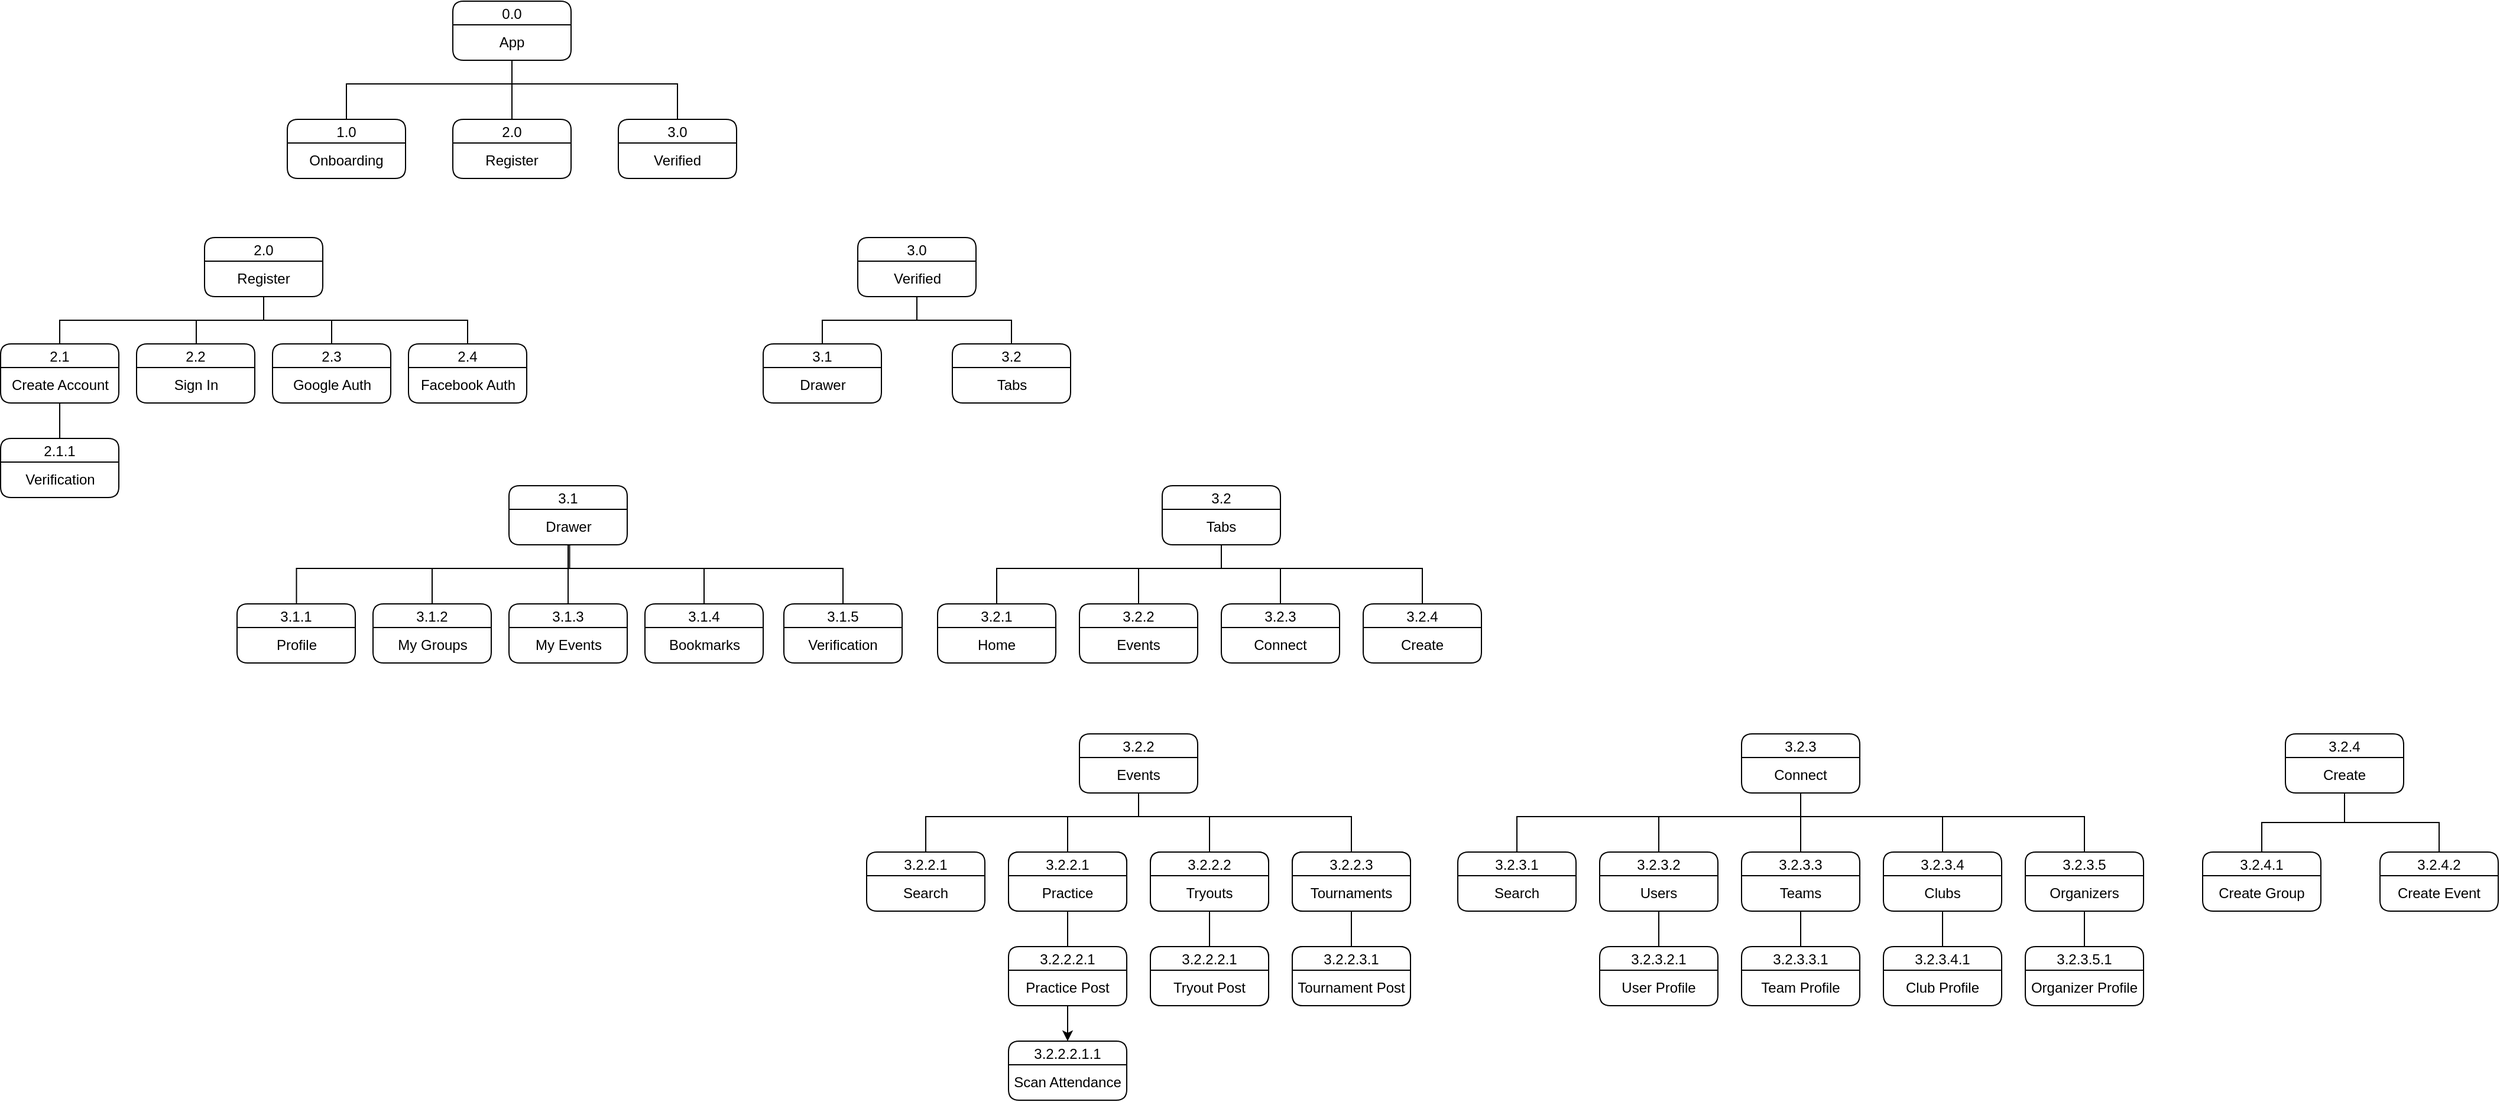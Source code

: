 <mxfile version="26.2.14">
  <diagram name="Page-1" id="yqb7Kewr4lASMIPp84Qh">
    <mxGraphModel dx="3552" dy="1809" grid="1" gridSize="10" guides="1" tooltips="1" connect="1" arrows="1" fold="1" page="1" pageScale="1" pageWidth="850" pageHeight="1100" math="0" shadow="0">
      <root>
        <mxCell id="0" />
        <mxCell id="1" parent="0" />
        <mxCell id="ujPkwXIdx63XAKxrbctk-1" value="1.0" style="swimlane;fontStyle=0;childLayout=stackLayout;horizontal=1;startSize=20;fillColor=#ffffff;horizontalStack=0;resizeParent=1;resizeParentMax=0;resizeLast=0;collapsible=0;marginBottom=0;swimlaneFillColor=#ffffff;rounded=1;" vertex="1" parent="1">
          <mxGeometry x="160" y="150" width="100" height="50" as="geometry" />
        </mxCell>
        <mxCell id="ujPkwXIdx63XAKxrbctk-2" value="Onboarding" style="text;html=1;align=center;verticalAlign=middle;whiteSpace=wrap;rounded=0;" vertex="1" parent="ujPkwXIdx63XAKxrbctk-1">
          <mxGeometry y="20" width="100" height="30" as="geometry" />
        </mxCell>
        <mxCell id="ujPkwXIdx63XAKxrbctk-3" value="2.0" style="swimlane;fontStyle=0;childLayout=stackLayout;horizontal=1;startSize=20;fillColor=#ffffff;horizontalStack=0;resizeParent=1;resizeParentMax=0;resizeLast=0;collapsible=0;marginBottom=0;swimlaneFillColor=#ffffff;rounded=1;" vertex="1" parent="1">
          <mxGeometry x="300" y="150" width="100" height="50" as="geometry" />
        </mxCell>
        <mxCell id="ujPkwXIdx63XAKxrbctk-4" value="Register" style="text;html=1;align=center;verticalAlign=middle;whiteSpace=wrap;rounded=0;" vertex="1" parent="ujPkwXIdx63XAKxrbctk-3">
          <mxGeometry y="20" width="100" height="30" as="geometry" />
        </mxCell>
        <mxCell id="ujPkwXIdx63XAKxrbctk-5" value="3.0" style="swimlane;fontStyle=0;childLayout=stackLayout;horizontal=1;startSize=20;fillColor=#ffffff;horizontalStack=0;resizeParent=1;resizeParentMax=0;resizeLast=0;collapsible=0;marginBottom=0;swimlaneFillColor=#ffffff;rounded=1;" vertex="1" parent="1">
          <mxGeometry x="440" y="150" width="100" height="50" as="geometry" />
        </mxCell>
        <mxCell id="ujPkwXIdx63XAKxrbctk-6" value="Verified" style="text;html=1;align=center;verticalAlign=middle;whiteSpace=wrap;rounded=0;" vertex="1" parent="ujPkwXIdx63XAKxrbctk-5">
          <mxGeometry y="20" width="100" height="30" as="geometry" />
        </mxCell>
        <mxCell id="ujPkwXIdx63XAKxrbctk-9" style="edgeStyle=orthogonalEdgeStyle;rounded=0;orthogonalLoop=1;jettySize=auto;html=1;entryX=0.5;entryY=0;entryDx=0;entryDy=0;endArrow=none;startFill=0;" edge="1" parent="1" source="ujPkwXIdx63XAKxrbctk-7" target="ujPkwXIdx63XAKxrbctk-1">
          <mxGeometry relative="1" as="geometry">
            <Array as="points">
              <mxPoint x="350" y="120" />
              <mxPoint x="210" y="120" />
            </Array>
          </mxGeometry>
        </mxCell>
        <mxCell id="ujPkwXIdx63XAKxrbctk-7" value="0.0" style="swimlane;fontStyle=0;childLayout=stackLayout;horizontal=1;startSize=20;fillColor=#ffffff;horizontalStack=0;resizeParent=1;resizeParentMax=0;resizeLast=0;collapsible=0;marginBottom=0;swimlaneFillColor=#ffffff;rounded=1;" vertex="1" parent="1">
          <mxGeometry x="300" y="50" width="100" height="50" as="geometry" />
        </mxCell>
        <mxCell id="ujPkwXIdx63XAKxrbctk-8" value="App" style="text;html=1;align=center;verticalAlign=middle;whiteSpace=wrap;rounded=0;" vertex="1" parent="ujPkwXIdx63XAKxrbctk-7">
          <mxGeometry y="20" width="100" height="30" as="geometry" />
        </mxCell>
        <mxCell id="ujPkwXIdx63XAKxrbctk-10" style="edgeStyle=orthogonalEdgeStyle;rounded=0;orthogonalLoop=1;jettySize=auto;html=1;entryX=0.5;entryY=0;entryDx=0;entryDy=0;endArrow=none;startFill=0;" edge="1" parent="1" source="ujPkwXIdx63XAKxrbctk-8" target="ujPkwXIdx63XAKxrbctk-3">
          <mxGeometry relative="1" as="geometry" />
        </mxCell>
        <mxCell id="ujPkwXIdx63XAKxrbctk-11" style="edgeStyle=orthogonalEdgeStyle;rounded=0;orthogonalLoop=1;jettySize=auto;html=1;entryX=0.5;entryY=0;entryDx=0;entryDy=0;endArrow=none;startFill=0;" edge="1" parent="1" source="ujPkwXIdx63XAKxrbctk-8" target="ujPkwXIdx63XAKxrbctk-5">
          <mxGeometry relative="1" as="geometry">
            <Array as="points">
              <mxPoint x="350" y="120" />
              <mxPoint x="490" y="120" />
            </Array>
          </mxGeometry>
        </mxCell>
        <mxCell id="ujPkwXIdx63XAKxrbctk-30" style="edgeStyle=orthogonalEdgeStyle;rounded=0;orthogonalLoop=1;jettySize=auto;html=1;entryX=0.5;entryY=0;entryDx=0;entryDy=0;endArrow=none;startFill=0;" edge="1" parent="1" source="ujPkwXIdx63XAKxrbctk-12" target="ujPkwXIdx63XAKxrbctk-23">
          <mxGeometry relative="1" as="geometry">
            <Array as="points">
              <mxPoint x="140" y="320" />
              <mxPoint x="198" y="320" />
            </Array>
          </mxGeometry>
        </mxCell>
        <mxCell id="ujPkwXIdx63XAKxrbctk-12" value="2.0" style="swimlane;fontStyle=0;childLayout=stackLayout;horizontal=1;startSize=20;fillColor=#ffffff;horizontalStack=0;resizeParent=1;resizeParentMax=0;resizeLast=0;collapsible=0;marginBottom=0;swimlaneFillColor=#ffffff;rounded=1;" vertex="1" parent="1">
          <mxGeometry x="90" y="250" width="100" height="50" as="geometry" />
        </mxCell>
        <mxCell id="ujPkwXIdx63XAKxrbctk-13" value="Register" style="text;html=1;align=center;verticalAlign=middle;whiteSpace=wrap;rounded=0;" vertex="1" parent="ujPkwXIdx63XAKxrbctk-12">
          <mxGeometry y="20" width="100" height="30" as="geometry" />
        </mxCell>
        <mxCell id="ujPkwXIdx63XAKxrbctk-17" value="2.1" style="swimlane;fontStyle=0;childLayout=stackLayout;horizontal=1;startSize=20;fillColor=#ffffff;horizontalStack=0;resizeParent=1;resizeParentMax=0;resizeLast=0;collapsible=0;marginBottom=0;swimlaneFillColor=#ffffff;rounded=1;" vertex="1" parent="1">
          <mxGeometry x="-82.5" y="340" width="100" height="50" as="geometry" />
        </mxCell>
        <mxCell id="ujPkwXIdx63XAKxrbctk-18" value="Create Account" style="text;html=1;align=center;verticalAlign=middle;whiteSpace=wrap;rounded=0;" vertex="1" parent="ujPkwXIdx63XAKxrbctk-17">
          <mxGeometry y="20" width="100" height="30" as="geometry" />
        </mxCell>
        <mxCell id="ujPkwXIdx63XAKxrbctk-20" value="2.2" style="swimlane;fontStyle=0;childLayout=stackLayout;horizontal=1;startSize=20;fillColor=#ffffff;horizontalStack=0;resizeParent=1;resizeParentMax=0;resizeLast=0;collapsible=0;marginBottom=0;swimlaneFillColor=#ffffff;rounded=1;" vertex="1" parent="1">
          <mxGeometry x="32.5" y="340" width="100" height="50" as="geometry" />
        </mxCell>
        <mxCell id="ujPkwXIdx63XAKxrbctk-21" value="Sign In" style="text;html=1;align=center;verticalAlign=middle;whiteSpace=wrap;rounded=0;" vertex="1" parent="ujPkwXIdx63XAKxrbctk-20">
          <mxGeometry y="20" width="100" height="30" as="geometry" />
        </mxCell>
        <mxCell id="ujPkwXIdx63XAKxrbctk-23" value="2.3" style="swimlane;fontStyle=0;childLayout=stackLayout;horizontal=1;startSize=20;fillColor=#ffffff;horizontalStack=0;resizeParent=1;resizeParentMax=0;resizeLast=0;collapsible=0;marginBottom=0;swimlaneFillColor=#ffffff;rounded=1;" vertex="1" parent="1">
          <mxGeometry x="147.5" y="340" width="100" height="50" as="geometry" />
        </mxCell>
        <mxCell id="ujPkwXIdx63XAKxrbctk-24" value="Google Auth" style="text;html=1;align=center;verticalAlign=middle;whiteSpace=wrap;rounded=0;" vertex="1" parent="ujPkwXIdx63XAKxrbctk-23">
          <mxGeometry y="20" width="100" height="30" as="geometry" />
        </mxCell>
        <mxCell id="ujPkwXIdx63XAKxrbctk-25" value="2.4" style="swimlane;fontStyle=0;childLayout=stackLayout;horizontal=1;startSize=20;fillColor=#ffffff;horizontalStack=0;resizeParent=1;resizeParentMax=0;resizeLast=0;collapsible=0;marginBottom=0;swimlaneFillColor=#ffffff;rounded=1;" vertex="1" parent="1">
          <mxGeometry x="262.5" y="340" width="100" height="50" as="geometry" />
        </mxCell>
        <mxCell id="ujPkwXIdx63XAKxrbctk-26" value="Facebook Auth" style="text;html=1;align=center;verticalAlign=middle;whiteSpace=wrap;rounded=0;" vertex="1" parent="ujPkwXIdx63XAKxrbctk-25">
          <mxGeometry y="20" width="100" height="30" as="geometry" />
        </mxCell>
        <mxCell id="ujPkwXIdx63XAKxrbctk-28" style="edgeStyle=orthogonalEdgeStyle;rounded=0;orthogonalLoop=1;jettySize=auto;html=1;entryX=0.5;entryY=0;entryDx=0;entryDy=0;endArrow=none;startFill=0;" edge="1" parent="1" source="ujPkwXIdx63XAKxrbctk-13" target="ujPkwXIdx63XAKxrbctk-17">
          <mxGeometry relative="1" as="geometry">
            <Array as="points">
              <mxPoint x="140" y="320" />
              <mxPoint x="-32" y="320" />
            </Array>
          </mxGeometry>
        </mxCell>
        <mxCell id="ujPkwXIdx63XAKxrbctk-29" style="edgeStyle=orthogonalEdgeStyle;rounded=0;orthogonalLoop=1;jettySize=auto;html=1;endArrow=none;startFill=0;" edge="1" parent="1" source="ujPkwXIdx63XAKxrbctk-13" target="ujPkwXIdx63XAKxrbctk-20">
          <mxGeometry relative="1" as="geometry">
            <Array as="points">
              <mxPoint x="140" y="320" />
              <mxPoint x="83" y="320" />
            </Array>
          </mxGeometry>
        </mxCell>
        <mxCell id="ujPkwXIdx63XAKxrbctk-31" style="edgeStyle=orthogonalEdgeStyle;rounded=0;orthogonalLoop=1;jettySize=auto;html=1;entryX=0.5;entryY=0;entryDx=0;entryDy=0;endArrow=none;startFill=0;" edge="1" parent="1" source="ujPkwXIdx63XAKxrbctk-13" target="ujPkwXIdx63XAKxrbctk-25">
          <mxGeometry relative="1" as="geometry">
            <Array as="points">
              <mxPoint x="140" y="320" />
              <mxPoint x="313" y="320" />
            </Array>
          </mxGeometry>
        </mxCell>
        <mxCell id="ujPkwXIdx63XAKxrbctk-32" value="2.1.1" style="swimlane;fontStyle=0;childLayout=stackLayout;horizontal=1;startSize=20;fillColor=#ffffff;horizontalStack=0;resizeParent=1;resizeParentMax=0;resizeLast=0;collapsible=0;marginBottom=0;swimlaneFillColor=#ffffff;rounded=1;" vertex="1" parent="1">
          <mxGeometry x="-82.5" y="420" width="100" height="50" as="geometry" />
        </mxCell>
        <mxCell id="ujPkwXIdx63XAKxrbctk-33" value="Verification" style="text;html=1;align=center;verticalAlign=middle;whiteSpace=wrap;rounded=0;" vertex="1" parent="ujPkwXIdx63XAKxrbctk-32">
          <mxGeometry y="20" width="100" height="30" as="geometry" />
        </mxCell>
        <mxCell id="ujPkwXIdx63XAKxrbctk-34" style="edgeStyle=orthogonalEdgeStyle;rounded=0;orthogonalLoop=1;jettySize=auto;html=1;endArrow=none;startFill=0;" edge="1" parent="1" source="ujPkwXIdx63XAKxrbctk-18">
          <mxGeometry relative="1" as="geometry">
            <mxPoint x="-32.478" y="420" as="targetPoint" />
          </mxGeometry>
        </mxCell>
        <mxCell id="ujPkwXIdx63XAKxrbctk-36" value="3.0" style="swimlane;fontStyle=0;childLayout=stackLayout;horizontal=1;startSize=20;fillColor=#ffffff;horizontalStack=0;resizeParent=1;resizeParentMax=0;resizeLast=0;collapsible=0;marginBottom=0;swimlaneFillColor=#ffffff;rounded=1;" vertex="1" parent="1">
          <mxGeometry x="642.5" y="250" width="100" height="50" as="geometry" />
        </mxCell>
        <mxCell id="ujPkwXIdx63XAKxrbctk-37" value="Verified" style="text;html=1;align=center;verticalAlign=middle;whiteSpace=wrap;rounded=0;" vertex="1" parent="ujPkwXIdx63XAKxrbctk-36">
          <mxGeometry y="20" width="100" height="30" as="geometry" />
        </mxCell>
        <mxCell id="ujPkwXIdx63XAKxrbctk-38" value="3.1" style="swimlane;fontStyle=0;childLayout=stackLayout;horizontal=1;startSize=20;fillColor=#ffffff;horizontalStack=0;resizeParent=1;resizeParentMax=0;resizeLast=0;collapsible=0;marginBottom=0;swimlaneFillColor=#ffffff;rounded=1;" vertex="1" parent="1">
          <mxGeometry x="562.5" y="340" width="100" height="50" as="geometry" />
        </mxCell>
        <mxCell id="ujPkwXIdx63XAKxrbctk-39" value="Drawer" style="text;html=1;align=center;verticalAlign=middle;whiteSpace=wrap;rounded=0;" vertex="1" parent="ujPkwXIdx63XAKxrbctk-38">
          <mxGeometry y="20" width="100" height="30" as="geometry" />
        </mxCell>
        <mxCell id="ujPkwXIdx63XAKxrbctk-40" style="edgeStyle=orthogonalEdgeStyle;rounded=0;orthogonalLoop=1;jettySize=auto;html=1;entryX=0.5;entryY=0;entryDx=0;entryDy=0;endArrow=none;startFill=0;" edge="1" parent="1" source="ujPkwXIdx63XAKxrbctk-37" target="ujPkwXIdx63XAKxrbctk-38">
          <mxGeometry relative="1" as="geometry" />
        </mxCell>
        <mxCell id="ujPkwXIdx63XAKxrbctk-43" value="3.2" style="swimlane;fontStyle=0;childLayout=stackLayout;horizontal=1;startSize=20;fillColor=#ffffff;horizontalStack=0;resizeParent=1;resizeParentMax=0;resizeLast=0;collapsible=0;marginBottom=0;swimlaneFillColor=#ffffff;rounded=1;" vertex="1" parent="1">
          <mxGeometry x="722.5" y="340" width="100" height="50" as="geometry" />
        </mxCell>
        <mxCell id="ujPkwXIdx63XAKxrbctk-44" value="Tabs" style="text;html=1;align=center;verticalAlign=middle;whiteSpace=wrap;rounded=0;" vertex="1" parent="ujPkwXIdx63XAKxrbctk-43">
          <mxGeometry y="20" width="100" height="30" as="geometry" />
        </mxCell>
        <mxCell id="ujPkwXIdx63XAKxrbctk-45" style="edgeStyle=orthogonalEdgeStyle;rounded=0;orthogonalLoop=1;jettySize=auto;html=1;entryX=0.5;entryY=0;entryDx=0;entryDy=0;endArrow=none;startFill=0;" edge="1" parent="1" source="ujPkwXIdx63XAKxrbctk-37" target="ujPkwXIdx63XAKxrbctk-43">
          <mxGeometry relative="1" as="geometry" />
        </mxCell>
        <mxCell id="ujPkwXIdx63XAKxrbctk-46" value="3.1" style="swimlane;fontStyle=0;childLayout=stackLayout;horizontal=1;startSize=20;fillColor=#ffffff;horizontalStack=0;resizeParent=1;resizeParentMax=0;resizeLast=0;collapsible=0;marginBottom=0;swimlaneFillColor=#ffffff;rounded=1;" vertex="1" parent="1">
          <mxGeometry x="347.5" y="460" width="100" height="50" as="geometry" />
        </mxCell>
        <mxCell id="ujPkwXIdx63XAKxrbctk-47" value="Drawer" style="text;html=1;align=center;verticalAlign=middle;whiteSpace=wrap;rounded=0;" vertex="1" parent="ujPkwXIdx63XAKxrbctk-46">
          <mxGeometry y="20" width="100" height="30" as="geometry" />
        </mxCell>
        <mxCell id="ujPkwXIdx63XAKxrbctk-48" value="3.1.1" style="swimlane;fontStyle=0;childLayout=stackLayout;horizontal=1;startSize=20;fillColor=#ffffff;horizontalStack=0;resizeParent=1;resizeParentMax=0;resizeLast=0;collapsible=0;marginBottom=0;swimlaneFillColor=#ffffff;rounded=1;" vertex="1" parent="1">
          <mxGeometry x="117.5" y="560" width="100" height="50" as="geometry" />
        </mxCell>
        <mxCell id="ujPkwXIdx63XAKxrbctk-49" value="Profile" style="text;html=1;align=center;verticalAlign=middle;whiteSpace=wrap;rounded=0;" vertex="1" parent="ujPkwXIdx63XAKxrbctk-48">
          <mxGeometry y="20" width="100" height="30" as="geometry" />
        </mxCell>
        <mxCell id="ujPkwXIdx63XAKxrbctk-51" value="3.1.2" style="swimlane;fontStyle=0;childLayout=stackLayout;horizontal=1;startSize=20;fillColor=#ffffff;horizontalStack=0;resizeParent=1;resizeParentMax=0;resizeLast=0;collapsible=0;marginBottom=0;swimlaneFillColor=#ffffff;rounded=1;" vertex="1" parent="1">
          <mxGeometry x="232.5" y="560" width="100" height="50" as="geometry" />
        </mxCell>
        <mxCell id="ujPkwXIdx63XAKxrbctk-52" value="My Groups" style="text;html=1;align=center;verticalAlign=middle;whiteSpace=wrap;rounded=0;" vertex="1" parent="ujPkwXIdx63XAKxrbctk-51">
          <mxGeometry y="20" width="100" height="30" as="geometry" />
        </mxCell>
        <mxCell id="ujPkwXIdx63XAKxrbctk-53" value="3.1.3" style="swimlane;fontStyle=0;childLayout=stackLayout;horizontal=1;startSize=20;fillColor=#ffffff;horizontalStack=0;resizeParent=1;resizeParentMax=0;resizeLast=0;collapsible=0;marginBottom=0;swimlaneFillColor=#ffffff;rounded=1;" vertex="1" parent="1">
          <mxGeometry x="347.5" y="560" width="100" height="50" as="geometry" />
        </mxCell>
        <mxCell id="ujPkwXIdx63XAKxrbctk-54" value="My Events" style="text;html=1;align=center;verticalAlign=middle;whiteSpace=wrap;rounded=0;" vertex="1" parent="ujPkwXIdx63XAKxrbctk-53">
          <mxGeometry y="20" width="100" height="30" as="geometry" />
        </mxCell>
        <mxCell id="ujPkwXIdx63XAKxrbctk-55" value="3.1.4" style="swimlane;fontStyle=0;childLayout=stackLayout;horizontal=1;startSize=20;fillColor=#ffffff;horizontalStack=0;resizeParent=1;resizeParentMax=0;resizeLast=0;collapsible=0;marginBottom=0;swimlaneFillColor=#ffffff;rounded=1;" vertex="1" parent="1">
          <mxGeometry x="462.5" y="560" width="100" height="50" as="geometry" />
        </mxCell>
        <mxCell id="ujPkwXIdx63XAKxrbctk-56" value="Bookmarks" style="text;html=1;align=center;verticalAlign=middle;whiteSpace=wrap;rounded=0;" vertex="1" parent="ujPkwXIdx63XAKxrbctk-55">
          <mxGeometry y="20" width="100" height="30" as="geometry" />
        </mxCell>
        <mxCell id="ujPkwXIdx63XAKxrbctk-57" value="3.1.5" style="swimlane;fontStyle=0;childLayout=stackLayout;horizontal=1;startSize=20;fillColor=#ffffff;horizontalStack=0;resizeParent=1;resizeParentMax=0;resizeLast=0;collapsible=0;marginBottom=0;swimlaneFillColor=#ffffff;rounded=1;" vertex="1" parent="1">
          <mxGeometry x="580" y="560" width="100" height="50" as="geometry" />
        </mxCell>
        <mxCell id="ujPkwXIdx63XAKxrbctk-58" value="Verification" style="text;html=1;align=center;verticalAlign=middle;whiteSpace=wrap;rounded=0;" vertex="1" parent="ujPkwXIdx63XAKxrbctk-57">
          <mxGeometry y="20" width="100" height="30" as="geometry" />
        </mxCell>
        <mxCell id="ujPkwXIdx63XAKxrbctk-59" style="edgeStyle=orthogonalEdgeStyle;rounded=0;orthogonalLoop=1;jettySize=auto;html=1;endArrow=none;startFill=0;" edge="1" parent="1" source="ujPkwXIdx63XAKxrbctk-47" target="ujPkwXIdx63XAKxrbctk-48">
          <mxGeometry relative="1" as="geometry">
            <Array as="points">
              <mxPoint x="398.75" y="530" />
              <mxPoint x="167.75" y="530" />
            </Array>
          </mxGeometry>
        </mxCell>
        <mxCell id="ujPkwXIdx63XAKxrbctk-60" style="edgeStyle=orthogonalEdgeStyle;rounded=0;orthogonalLoop=1;jettySize=auto;html=1;exitX=0.5;exitY=1;exitDx=0;exitDy=0;entryX=0.5;entryY=0;entryDx=0;entryDy=0;endArrow=none;startFill=0;" edge="1" parent="1" source="ujPkwXIdx63XAKxrbctk-47" target="ujPkwXIdx63XAKxrbctk-51">
          <mxGeometry relative="1" as="geometry">
            <Array as="points">
              <mxPoint x="397.75" y="530" />
              <mxPoint x="282.75" y="530" />
            </Array>
          </mxGeometry>
        </mxCell>
        <mxCell id="ujPkwXIdx63XAKxrbctk-61" style="edgeStyle=orthogonalEdgeStyle;rounded=0;orthogonalLoop=1;jettySize=auto;html=1;entryX=0.5;entryY=0;entryDx=0;entryDy=0;endArrow=none;startFill=0;" edge="1" parent="1" source="ujPkwXIdx63XAKxrbctk-47" target="ujPkwXIdx63XAKxrbctk-53">
          <mxGeometry relative="1" as="geometry" />
        </mxCell>
        <mxCell id="ujPkwXIdx63XAKxrbctk-62" style="edgeStyle=orthogonalEdgeStyle;rounded=0;orthogonalLoop=1;jettySize=auto;html=1;entryX=0.5;entryY=0;entryDx=0;entryDy=0;endArrow=none;startFill=0;" edge="1" parent="1" source="ujPkwXIdx63XAKxrbctk-47" target="ujPkwXIdx63XAKxrbctk-55">
          <mxGeometry relative="1" as="geometry">
            <Array as="points">
              <mxPoint x="397.75" y="530" />
              <mxPoint x="512.75" y="530" />
            </Array>
          </mxGeometry>
        </mxCell>
        <mxCell id="ujPkwXIdx63XAKxrbctk-63" style="edgeStyle=orthogonalEdgeStyle;rounded=0;orthogonalLoop=1;jettySize=auto;html=1;entryX=0.5;entryY=0;entryDx=0;entryDy=0;endArrow=none;startFill=0;" edge="1" parent="1" source="ujPkwXIdx63XAKxrbctk-47" target="ujPkwXIdx63XAKxrbctk-57">
          <mxGeometry relative="1" as="geometry">
            <Array as="points">
              <mxPoint x="397.75" y="530" />
              <mxPoint x="629.75" y="530" />
            </Array>
          </mxGeometry>
        </mxCell>
        <mxCell id="ujPkwXIdx63XAKxrbctk-78" style="edgeStyle=orthogonalEdgeStyle;rounded=0;orthogonalLoop=1;jettySize=auto;html=1;entryX=0.5;entryY=0;entryDx=0;entryDy=0;endArrow=none;startFill=0;" edge="1" parent="1" source="ujPkwXIdx63XAKxrbctk-64" target="ujPkwXIdx63XAKxrbctk-73">
          <mxGeometry relative="1" as="geometry">
            <Array as="points">
              <mxPoint x="950" y="530" />
              <mxPoint x="1000" y="530" />
            </Array>
          </mxGeometry>
        </mxCell>
        <mxCell id="ujPkwXIdx63XAKxrbctk-64" value="3.2" style="swimlane;fontStyle=0;childLayout=stackLayout;horizontal=1;startSize=20;fillColor=#ffffff;horizontalStack=0;resizeParent=1;resizeParentMax=0;resizeLast=0;collapsible=0;marginBottom=0;swimlaneFillColor=#ffffff;rounded=1;" vertex="1" parent="1">
          <mxGeometry x="900" y="460" width="100" height="50" as="geometry" />
        </mxCell>
        <mxCell id="ujPkwXIdx63XAKxrbctk-65" value="Tabs" style="text;html=1;align=center;verticalAlign=middle;whiteSpace=wrap;rounded=0;" vertex="1" parent="ujPkwXIdx63XAKxrbctk-64">
          <mxGeometry y="20" width="100" height="30" as="geometry" />
        </mxCell>
        <mxCell id="ujPkwXIdx63XAKxrbctk-66" value="3.2.1" style="swimlane;fontStyle=0;childLayout=stackLayout;horizontal=1;startSize=20;fillColor=#ffffff;horizontalStack=0;resizeParent=1;resizeParentMax=0;resizeLast=0;collapsible=0;marginBottom=0;swimlaneFillColor=#ffffff;rounded=1;" vertex="1" parent="1">
          <mxGeometry x="710" y="560" width="100" height="50" as="geometry" />
        </mxCell>
        <mxCell id="ujPkwXIdx63XAKxrbctk-67" value="Home" style="text;html=1;align=center;verticalAlign=middle;whiteSpace=wrap;rounded=0;" vertex="1" parent="ujPkwXIdx63XAKxrbctk-66">
          <mxGeometry y="20" width="100" height="30" as="geometry" />
        </mxCell>
        <mxCell id="ujPkwXIdx63XAKxrbctk-68" style="edgeStyle=orthogonalEdgeStyle;rounded=0;orthogonalLoop=1;jettySize=auto;html=1;entryX=0.5;entryY=0;entryDx=0;entryDy=0;endArrow=none;startFill=0;" edge="1" parent="1" source="ujPkwXIdx63XAKxrbctk-65" target="ujPkwXIdx63XAKxrbctk-66">
          <mxGeometry relative="1" as="geometry">
            <Array as="points">
              <mxPoint x="950" y="530" />
              <mxPoint x="760" y="530" />
            </Array>
          </mxGeometry>
        </mxCell>
        <mxCell id="ujPkwXIdx63XAKxrbctk-69" value="3.2.2" style="swimlane;fontStyle=0;childLayout=stackLayout;horizontal=1;startSize=20;fillColor=#ffffff;horizontalStack=0;resizeParent=1;resizeParentMax=0;resizeLast=0;collapsible=0;marginBottom=0;swimlaneFillColor=#ffffff;rounded=1;" vertex="1" parent="1">
          <mxGeometry x="830" y="560" width="100" height="50" as="geometry" />
        </mxCell>
        <mxCell id="ujPkwXIdx63XAKxrbctk-70" value="Events" style="text;html=1;align=center;verticalAlign=middle;whiteSpace=wrap;rounded=0;" vertex="1" parent="ujPkwXIdx63XAKxrbctk-69">
          <mxGeometry y="20" width="100" height="30" as="geometry" />
        </mxCell>
        <mxCell id="ujPkwXIdx63XAKxrbctk-73" value="3.2.3" style="swimlane;fontStyle=0;childLayout=stackLayout;horizontal=1;startSize=20;fillColor=#ffffff;horizontalStack=0;resizeParent=1;resizeParentMax=0;resizeLast=0;collapsible=0;marginBottom=0;swimlaneFillColor=#ffffff;rounded=1;" vertex="1" parent="1">
          <mxGeometry x="950" y="560" width="100" height="50" as="geometry" />
        </mxCell>
        <mxCell id="ujPkwXIdx63XAKxrbctk-74" value="Connect" style="text;html=1;align=center;verticalAlign=middle;whiteSpace=wrap;rounded=0;" vertex="1" parent="ujPkwXIdx63XAKxrbctk-73">
          <mxGeometry y="20" width="100" height="30" as="geometry" />
        </mxCell>
        <mxCell id="ujPkwXIdx63XAKxrbctk-75" value="3.2.4" style="swimlane;fontStyle=0;childLayout=stackLayout;horizontal=1;startSize=20;fillColor=#ffffff;horizontalStack=0;resizeParent=1;resizeParentMax=0;resizeLast=0;collapsible=0;marginBottom=0;swimlaneFillColor=#ffffff;rounded=1;" vertex="1" parent="1">
          <mxGeometry x="1070" y="560" width="100" height="50" as="geometry" />
        </mxCell>
        <mxCell id="ujPkwXIdx63XAKxrbctk-76" value="Create" style="text;html=1;align=center;verticalAlign=middle;whiteSpace=wrap;rounded=0;" vertex="1" parent="ujPkwXIdx63XAKxrbctk-75">
          <mxGeometry y="20" width="100" height="30" as="geometry" />
        </mxCell>
        <mxCell id="ujPkwXIdx63XAKxrbctk-77" style="edgeStyle=orthogonalEdgeStyle;rounded=0;orthogonalLoop=1;jettySize=auto;html=1;entryX=0.5;entryY=0;entryDx=0;entryDy=0;endArrow=none;startFill=0;" edge="1" parent="1" source="ujPkwXIdx63XAKxrbctk-65" target="ujPkwXIdx63XAKxrbctk-69">
          <mxGeometry relative="1" as="geometry">
            <Array as="points">
              <mxPoint x="950" y="530" />
              <mxPoint x="880" y="530" />
            </Array>
          </mxGeometry>
        </mxCell>
        <mxCell id="ujPkwXIdx63XAKxrbctk-79" style="edgeStyle=orthogonalEdgeStyle;rounded=0;orthogonalLoop=1;jettySize=auto;html=1;entryX=0.5;entryY=0;entryDx=0;entryDy=0;endArrow=none;startFill=0;" edge="1" parent="1" source="ujPkwXIdx63XAKxrbctk-65" target="ujPkwXIdx63XAKxrbctk-75">
          <mxGeometry relative="1" as="geometry">
            <Array as="points">
              <mxPoint x="950" y="530" />
              <mxPoint x="1120" y="530" />
            </Array>
          </mxGeometry>
        </mxCell>
        <mxCell id="ujPkwXIdx63XAKxrbctk-83" value="3.2.4" style="swimlane;fontStyle=0;childLayout=stackLayout;horizontal=1;startSize=20;fillColor=#ffffff;horizontalStack=0;resizeParent=1;resizeParentMax=0;resizeLast=0;collapsible=0;marginBottom=0;swimlaneFillColor=#ffffff;rounded=1;" vertex="1" parent="1">
          <mxGeometry x="1850" y="670" width="100" height="50" as="geometry" />
        </mxCell>
        <mxCell id="ujPkwXIdx63XAKxrbctk-84" value="Create" style="text;html=1;align=center;verticalAlign=middle;whiteSpace=wrap;rounded=0;" vertex="1" parent="ujPkwXIdx63XAKxrbctk-83">
          <mxGeometry y="20" width="100" height="30" as="geometry" />
        </mxCell>
        <mxCell id="ujPkwXIdx63XAKxrbctk-85" value="3.2.4.1" style="swimlane;fontStyle=0;childLayout=stackLayout;horizontal=1;startSize=20;fillColor=#ffffff;horizontalStack=0;resizeParent=1;resizeParentMax=0;resizeLast=0;collapsible=0;marginBottom=0;swimlaneFillColor=#ffffff;rounded=1;" vertex="1" parent="1">
          <mxGeometry x="1780" y="770" width="100" height="50" as="geometry" />
        </mxCell>
        <mxCell id="ujPkwXIdx63XAKxrbctk-86" value="Create Group" style="text;html=1;align=center;verticalAlign=middle;whiteSpace=wrap;rounded=0;" vertex="1" parent="ujPkwXIdx63XAKxrbctk-85">
          <mxGeometry y="20" width="100" height="30" as="geometry" />
        </mxCell>
        <mxCell id="ujPkwXIdx63XAKxrbctk-87" value="3.2.4.2" style="swimlane;fontStyle=0;childLayout=stackLayout;horizontal=1;startSize=20;fillColor=#ffffff;horizontalStack=0;resizeParent=1;resizeParentMax=0;resizeLast=0;collapsible=0;marginBottom=0;swimlaneFillColor=#ffffff;rounded=1;" vertex="1" parent="1">
          <mxGeometry x="1930" y="770" width="100" height="50" as="geometry" />
        </mxCell>
        <mxCell id="ujPkwXIdx63XAKxrbctk-88" value="Create Event" style="text;html=1;align=center;verticalAlign=middle;whiteSpace=wrap;rounded=0;" vertex="1" parent="ujPkwXIdx63XAKxrbctk-87">
          <mxGeometry y="20" width="100" height="30" as="geometry" />
        </mxCell>
        <mxCell id="ujPkwXIdx63XAKxrbctk-89" style="edgeStyle=orthogonalEdgeStyle;rounded=0;orthogonalLoop=1;jettySize=auto;html=1;entryX=0.5;entryY=0;entryDx=0;entryDy=0;endArrow=none;startFill=0;" edge="1" parent="1" source="ujPkwXIdx63XAKxrbctk-84" target="ujPkwXIdx63XAKxrbctk-85">
          <mxGeometry relative="1" as="geometry" />
        </mxCell>
        <mxCell id="ujPkwXIdx63XAKxrbctk-90" style="edgeStyle=orthogonalEdgeStyle;rounded=0;orthogonalLoop=1;jettySize=auto;html=1;entryX=0.5;entryY=0;entryDx=0;entryDy=0;endArrow=none;startFill=0;" edge="1" parent="1" source="ujPkwXIdx63XAKxrbctk-84" target="ujPkwXIdx63XAKxrbctk-87">
          <mxGeometry relative="1" as="geometry" />
        </mxCell>
        <mxCell id="ujPkwXIdx63XAKxrbctk-94" value="3.2.3" style="swimlane;fontStyle=0;childLayout=stackLayout;horizontal=1;startSize=20;fillColor=#ffffff;horizontalStack=0;resizeParent=1;resizeParentMax=0;resizeLast=0;collapsible=0;marginBottom=0;swimlaneFillColor=#ffffff;rounded=1;" vertex="1" parent="1">
          <mxGeometry x="1390" y="670" width="100" height="50" as="geometry" />
        </mxCell>
        <mxCell id="ujPkwXIdx63XAKxrbctk-95" value="Connect" style="text;html=1;align=center;verticalAlign=middle;whiteSpace=wrap;rounded=0;" vertex="1" parent="ujPkwXIdx63XAKxrbctk-94">
          <mxGeometry y="20" width="100" height="30" as="geometry" />
        </mxCell>
        <mxCell id="ujPkwXIdx63XAKxrbctk-98" value="3.2.3.1" style="swimlane;fontStyle=0;childLayout=stackLayout;horizontal=1;startSize=20;fillColor=#ffffff;horizontalStack=0;resizeParent=1;resizeParentMax=0;resizeLast=0;collapsible=0;marginBottom=0;swimlaneFillColor=#ffffff;rounded=1;" vertex="1" parent="1">
          <mxGeometry x="1150" y="770" width="100" height="50" as="geometry" />
        </mxCell>
        <mxCell id="ujPkwXIdx63XAKxrbctk-99" value="Search" style="text;html=1;align=center;verticalAlign=middle;whiteSpace=wrap;rounded=0;" vertex="1" parent="ujPkwXIdx63XAKxrbctk-98">
          <mxGeometry y="20" width="100" height="30" as="geometry" />
        </mxCell>
        <mxCell id="ujPkwXIdx63XAKxrbctk-100" value="3.2.3.2" style="swimlane;fontStyle=0;childLayout=stackLayout;horizontal=1;startSize=20;fillColor=#ffffff;horizontalStack=0;resizeParent=1;resizeParentMax=0;resizeLast=0;collapsible=0;marginBottom=0;swimlaneFillColor=#ffffff;rounded=1;" vertex="1" parent="1">
          <mxGeometry x="1270" y="770" width="100" height="50" as="geometry" />
        </mxCell>
        <mxCell id="ujPkwXIdx63XAKxrbctk-101" value="Users" style="text;html=1;align=center;verticalAlign=middle;whiteSpace=wrap;rounded=0;" vertex="1" parent="ujPkwXIdx63XAKxrbctk-100">
          <mxGeometry y="20" width="100" height="30" as="geometry" />
        </mxCell>
        <mxCell id="ujPkwXIdx63XAKxrbctk-102" value="3.2.3.3" style="swimlane;fontStyle=0;childLayout=stackLayout;horizontal=1;startSize=20;fillColor=#ffffff;horizontalStack=0;resizeParent=1;resizeParentMax=0;resizeLast=0;collapsible=0;marginBottom=0;swimlaneFillColor=#ffffff;rounded=1;" vertex="1" parent="1">
          <mxGeometry x="1390" y="770" width="100" height="50" as="geometry" />
        </mxCell>
        <mxCell id="ujPkwXIdx63XAKxrbctk-103" value="Teams" style="text;html=1;align=center;verticalAlign=middle;whiteSpace=wrap;rounded=0;" vertex="1" parent="ujPkwXIdx63XAKxrbctk-102">
          <mxGeometry y="20" width="100" height="30" as="geometry" />
        </mxCell>
        <mxCell id="ujPkwXIdx63XAKxrbctk-107" value="3.2.3.4" style="swimlane;fontStyle=0;childLayout=stackLayout;horizontal=1;startSize=20;fillColor=#ffffff;horizontalStack=0;resizeParent=1;resizeParentMax=0;resizeLast=0;collapsible=0;marginBottom=0;swimlaneFillColor=#ffffff;rounded=1;" vertex="1" parent="1">
          <mxGeometry x="1510" y="770" width="100" height="50" as="geometry" />
        </mxCell>
        <mxCell id="ujPkwXIdx63XAKxrbctk-108" value="Clubs" style="text;html=1;align=center;verticalAlign=middle;whiteSpace=wrap;rounded=0;" vertex="1" parent="ujPkwXIdx63XAKxrbctk-107">
          <mxGeometry y="20" width="100" height="30" as="geometry" />
        </mxCell>
        <mxCell id="ujPkwXIdx63XAKxrbctk-109" value="3.2.3.5" style="swimlane;fontStyle=0;childLayout=stackLayout;horizontal=1;startSize=20;fillColor=#ffffff;horizontalStack=0;resizeParent=1;resizeParentMax=0;resizeLast=0;collapsible=0;marginBottom=0;swimlaneFillColor=#ffffff;rounded=1;" vertex="1" parent="1">
          <mxGeometry x="1630" y="770" width="100" height="50" as="geometry" />
        </mxCell>
        <mxCell id="ujPkwXIdx63XAKxrbctk-110" value="Organizers" style="text;html=1;align=center;verticalAlign=middle;whiteSpace=wrap;rounded=0;" vertex="1" parent="ujPkwXIdx63XAKxrbctk-109">
          <mxGeometry y="20" width="100" height="30" as="geometry" />
        </mxCell>
        <mxCell id="ujPkwXIdx63XAKxrbctk-111" value="3.2.3.2.1" style="swimlane;fontStyle=0;childLayout=stackLayout;horizontal=1;startSize=20;fillColor=#ffffff;horizontalStack=0;resizeParent=1;resizeParentMax=0;resizeLast=0;collapsible=0;marginBottom=0;swimlaneFillColor=#ffffff;rounded=1;" vertex="1" parent="1">
          <mxGeometry x="1270" y="850" width="100" height="50" as="geometry" />
        </mxCell>
        <mxCell id="ujPkwXIdx63XAKxrbctk-112" value="User Profile" style="text;html=1;align=center;verticalAlign=middle;whiteSpace=wrap;rounded=0;" vertex="1" parent="ujPkwXIdx63XAKxrbctk-111">
          <mxGeometry y="20" width="100" height="30" as="geometry" />
        </mxCell>
        <mxCell id="ujPkwXIdx63XAKxrbctk-113" value="3.2.3.3.1" style="swimlane;fontStyle=0;childLayout=stackLayout;horizontal=1;startSize=20;fillColor=#ffffff;horizontalStack=0;resizeParent=1;resizeParentMax=0;resizeLast=0;collapsible=0;marginBottom=0;swimlaneFillColor=#ffffff;rounded=1;" vertex="1" parent="1">
          <mxGeometry x="1390" y="850" width="100" height="50" as="geometry" />
        </mxCell>
        <mxCell id="ujPkwXIdx63XAKxrbctk-114" value="Team Profile" style="text;html=1;align=center;verticalAlign=middle;whiteSpace=wrap;rounded=0;" vertex="1" parent="ujPkwXIdx63XAKxrbctk-113">
          <mxGeometry y="20" width="100" height="30" as="geometry" />
        </mxCell>
        <mxCell id="ujPkwXIdx63XAKxrbctk-115" value="3.2.3.4.1" style="swimlane;fontStyle=0;childLayout=stackLayout;horizontal=1;startSize=20;fillColor=#ffffff;horizontalStack=0;resizeParent=1;resizeParentMax=0;resizeLast=0;collapsible=0;marginBottom=0;swimlaneFillColor=#ffffff;rounded=1;" vertex="1" parent="1">
          <mxGeometry x="1510" y="850" width="100" height="50" as="geometry" />
        </mxCell>
        <mxCell id="ujPkwXIdx63XAKxrbctk-116" value="Club Profile" style="text;html=1;align=center;verticalAlign=middle;whiteSpace=wrap;rounded=0;" vertex="1" parent="ujPkwXIdx63XAKxrbctk-115">
          <mxGeometry y="20" width="100" height="30" as="geometry" />
        </mxCell>
        <mxCell id="ujPkwXIdx63XAKxrbctk-117" value="3.2.3.5.1" style="swimlane;fontStyle=0;childLayout=stackLayout;horizontal=1;startSize=20;fillColor=#ffffff;horizontalStack=0;resizeParent=1;resizeParentMax=0;resizeLast=0;collapsible=0;marginBottom=0;swimlaneFillColor=#ffffff;rounded=1;" vertex="1" parent="1">
          <mxGeometry x="1630" y="850" width="100" height="50" as="geometry" />
        </mxCell>
        <mxCell id="ujPkwXIdx63XAKxrbctk-118" value="Organizer Profile" style="text;html=1;align=center;verticalAlign=middle;whiteSpace=wrap;rounded=0;" vertex="1" parent="ujPkwXIdx63XAKxrbctk-117">
          <mxGeometry y="20" width="100" height="30" as="geometry" />
        </mxCell>
        <mxCell id="ujPkwXIdx63XAKxrbctk-119" style="edgeStyle=orthogonalEdgeStyle;rounded=0;orthogonalLoop=1;jettySize=auto;html=1;entryX=0.5;entryY=0;entryDx=0;entryDy=0;endArrow=none;startFill=0;" edge="1" parent="1" source="ujPkwXIdx63XAKxrbctk-95" target="ujPkwXIdx63XAKxrbctk-98">
          <mxGeometry relative="1" as="geometry">
            <Array as="points">
              <mxPoint x="1440" y="740" />
              <mxPoint x="1200" y="740" />
            </Array>
          </mxGeometry>
        </mxCell>
        <mxCell id="ujPkwXIdx63XAKxrbctk-120" style="edgeStyle=orthogonalEdgeStyle;rounded=0;orthogonalLoop=1;jettySize=auto;html=1;entryX=0.5;entryY=0;entryDx=0;entryDy=0;endArrow=none;startFill=0;" edge="1" parent="1" source="ujPkwXIdx63XAKxrbctk-95" target="ujPkwXIdx63XAKxrbctk-102">
          <mxGeometry relative="1" as="geometry" />
        </mxCell>
        <mxCell id="ujPkwXIdx63XAKxrbctk-121" style="edgeStyle=orthogonalEdgeStyle;rounded=0;orthogonalLoop=1;jettySize=auto;html=1;entryX=0.5;entryY=0;entryDx=0;entryDy=0;endArrow=none;startFill=0;" edge="1" parent="1" source="ujPkwXIdx63XAKxrbctk-95" target="ujPkwXIdx63XAKxrbctk-100">
          <mxGeometry relative="1" as="geometry">
            <Array as="points">
              <mxPoint x="1440" y="740" />
              <mxPoint x="1320" y="740" />
            </Array>
          </mxGeometry>
        </mxCell>
        <mxCell id="ujPkwXIdx63XAKxrbctk-122" style="edgeStyle=orthogonalEdgeStyle;rounded=0;orthogonalLoop=1;jettySize=auto;html=1;entryX=0.5;entryY=0;entryDx=0;entryDy=0;endArrow=none;startFill=0;" edge="1" parent="1" source="ujPkwXIdx63XAKxrbctk-95" target="ujPkwXIdx63XAKxrbctk-107">
          <mxGeometry relative="1" as="geometry">
            <Array as="points">
              <mxPoint x="1440" y="740" />
              <mxPoint x="1560" y="740" />
            </Array>
          </mxGeometry>
        </mxCell>
        <mxCell id="ujPkwXIdx63XAKxrbctk-123" style="edgeStyle=orthogonalEdgeStyle;rounded=0;orthogonalLoop=1;jettySize=auto;html=1;entryX=0.5;entryY=0;entryDx=0;entryDy=0;endArrow=none;startFill=0;" edge="1" parent="1" source="ujPkwXIdx63XAKxrbctk-95" target="ujPkwXIdx63XAKxrbctk-109">
          <mxGeometry relative="1" as="geometry">
            <Array as="points">
              <mxPoint x="1440" y="740" />
              <mxPoint x="1680" y="740" />
            </Array>
          </mxGeometry>
        </mxCell>
        <mxCell id="ujPkwXIdx63XAKxrbctk-124" style="edgeStyle=orthogonalEdgeStyle;rounded=0;orthogonalLoop=1;jettySize=auto;html=1;endArrow=none;startFill=0;" edge="1" parent="1" source="ujPkwXIdx63XAKxrbctk-101" target="ujPkwXIdx63XAKxrbctk-111">
          <mxGeometry relative="1" as="geometry" />
        </mxCell>
        <mxCell id="ujPkwXIdx63XAKxrbctk-125" style="edgeStyle=orthogonalEdgeStyle;rounded=0;orthogonalLoop=1;jettySize=auto;html=1;entryX=0.5;entryY=0;entryDx=0;entryDy=0;endArrow=none;startFill=0;" edge="1" parent="1" source="ujPkwXIdx63XAKxrbctk-103" target="ujPkwXIdx63XAKxrbctk-113">
          <mxGeometry relative="1" as="geometry" />
        </mxCell>
        <mxCell id="ujPkwXIdx63XAKxrbctk-126" style="edgeStyle=orthogonalEdgeStyle;rounded=0;orthogonalLoop=1;jettySize=auto;html=1;entryX=0.5;entryY=0;entryDx=0;entryDy=0;endArrow=none;startFill=0;" edge="1" parent="1" source="ujPkwXIdx63XAKxrbctk-108" target="ujPkwXIdx63XAKxrbctk-115">
          <mxGeometry relative="1" as="geometry" />
        </mxCell>
        <mxCell id="ujPkwXIdx63XAKxrbctk-127" style="edgeStyle=orthogonalEdgeStyle;rounded=0;orthogonalLoop=1;jettySize=auto;html=1;entryX=0.5;entryY=0;entryDx=0;entryDy=0;endArrow=none;startFill=0;" edge="1" parent="1" source="ujPkwXIdx63XAKxrbctk-110" target="ujPkwXIdx63XAKxrbctk-117">
          <mxGeometry relative="1" as="geometry" />
        </mxCell>
        <mxCell id="ujPkwXIdx63XAKxrbctk-128" value="3.2.2" style="swimlane;fontStyle=0;childLayout=stackLayout;horizontal=1;startSize=20;fillColor=#ffffff;horizontalStack=0;resizeParent=1;resizeParentMax=0;resizeLast=0;collapsible=0;marginBottom=0;swimlaneFillColor=#ffffff;rounded=1;" vertex="1" parent="1">
          <mxGeometry x="830" y="670" width="100" height="50" as="geometry" />
        </mxCell>
        <mxCell id="ujPkwXIdx63XAKxrbctk-129" value="Events" style="text;html=1;align=center;verticalAlign=middle;whiteSpace=wrap;rounded=0;" vertex="1" parent="ujPkwXIdx63XAKxrbctk-128">
          <mxGeometry y="20" width="100" height="30" as="geometry" />
        </mxCell>
        <mxCell id="ujPkwXIdx63XAKxrbctk-130" value="3.2.2.1" style="swimlane;fontStyle=0;childLayout=stackLayout;horizontal=1;startSize=20;fillColor=#ffffff;horizontalStack=0;resizeParent=1;resizeParentMax=0;resizeLast=0;collapsible=0;marginBottom=0;swimlaneFillColor=#ffffff;rounded=1;" vertex="1" parent="1">
          <mxGeometry x="650" y="770" width="100" height="50" as="geometry" />
        </mxCell>
        <mxCell id="ujPkwXIdx63XAKxrbctk-131" value="Search" style="text;html=1;align=center;verticalAlign=middle;whiteSpace=wrap;rounded=0;" vertex="1" parent="ujPkwXIdx63XAKxrbctk-130">
          <mxGeometry y="20" width="100" height="30" as="geometry" />
        </mxCell>
        <mxCell id="ujPkwXIdx63XAKxrbctk-132" value="3.2.2.2" style="swimlane;fontStyle=0;childLayout=stackLayout;horizontal=1;startSize=20;fillColor=#ffffff;horizontalStack=0;resizeParent=1;resizeParentMax=0;resizeLast=0;collapsible=0;marginBottom=0;swimlaneFillColor=#ffffff;rounded=1;" vertex="1" parent="1">
          <mxGeometry x="770" y="770" width="100" height="50" as="geometry" />
        </mxCell>
        <mxCell id="ujPkwXIdx63XAKxrbctk-133" value="Practice" style="text;html=1;align=center;verticalAlign=middle;whiteSpace=wrap;rounded=0;" vertex="1" parent="ujPkwXIdx63XAKxrbctk-132">
          <mxGeometry y="20" width="100" height="30" as="geometry" />
        </mxCell>
        <mxCell id="ujPkwXIdx63XAKxrbctk-134" value="3.2.2.3" style="swimlane;fontStyle=0;childLayout=stackLayout;horizontal=1;startSize=20;fillColor=#ffffff;horizontalStack=0;resizeParent=1;resizeParentMax=0;resizeLast=0;collapsible=0;marginBottom=0;swimlaneFillColor=#ffffff;rounded=1;" vertex="1" parent="1">
          <mxGeometry x="890" y="770" width="100" height="50" as="geometry" />
        </mxCell>
        <mxCell id="ujPkwXIdx63XAKxrbctk-135" value="Tryouts" style="text;html=1;align=center;verticalAlign=middle;whiteSpace=wrap;rounded=0;" vertex="1" parent="ujPkwXIdx63XAKxrbctk-134">
          <mxGeometry y="20" width="100" height="30" as="geometry" />
        </mxCell>
        <mxCell id="ujPkwXIdx63XAKxrbctk-136" value="3.2.2.4" style="swimlane;fontStyle=0;childLayout=stackLayout;horizontal=1;startSize=20;fillColor=#ffffff;horizontalStack=0;resizeParent=1;resizeParentMax=0;resizeLast=0;collapsible=0;marginBottom=0;swimlaneFillColor=#ffffff;rounded=1;" vertex="1" parent="1">
          <mxGeometry x="1010" y="770" width="100" height="50" as="geometry" />
        </mxCell>
        <mxCell id="ujPkwXIdx63XAKxrbctk-137" value="Organizers" style="text;html=1;align=center;verticalAlign=middle;whiteSpace=wrap;rounded=0;" vertex="1" parent="ujPkwXIdx63XAKxrbctk-136">
          <mxGeometry y="20" width="100" height="30" as="geometry" />
        </mxCell>
        <mxCell id="ujPkwXIdx63XAKxrbctk-140" value="3.2.2.2.1" style="swimlane;fontStyle=0;childLayout=stackLayout;horizontal=1;startSize=20;fillColor=#ffffff;horizontalStack=0;resizeParent=1;resizeParentMax=0;resizeLast=0;collapsible=0;marginBottom=0;swimlaneFillColor=#ffffff;rounded=1;" vertex="1" parent="1">
          <mxGeometry x="770" y="850" width="100" height="50" as="geometry" />
        </mxCell>
        <mxCell id="ujPkwXIdx63XAKxrbctk-141" value="Practice Post" style="text;html=1;align=center;verticalAlign=middle;whiteSpace=wrap;rounded=0;" vertex="1" parent="ujPkwXIdx63XAKxrbctk-140">
          <mxGeometry y="20" width="100" height="30" as="geometry" />
        </mxCell>
        <mxCell id="ujPkwXIdx63XAKxrbctk-142" value="3.2.3.3.1" style="swimlane;fontStyle=0;childLayout=stackLayout;horizontal=1;startSize=20;fillColor=#ffffff;horizontalStack=0;resizeParent=1;resizeParentMax=0;resizeLast=0;collapsible=0;marginBottom=0;swimlaneFillColor=#ffffff;rounded=1;" vertex="1" parent="1">
          <mxGeometry x="890" y="850" width="100" height="50" as="geometry" />
        </mxCell>
        <mxCell id="ujPkwXIdx63XAKxrbctk-143" value="Team Card / Profile" style="text;html=1;align=center;verticalAlign=middle;whiteSpace=wrap;rounded=0;" vertex="1" parent="ujPkwXIdx63XAKxrbctk-142">
          <mxGeometry y="20" width="100" height="30" as="geometry" />
        </mxCell>
        <mxCell id="ujPkwXIdx63XAKxrbctk-144" value="3.2.3.4.1" style="swimlane;fontStyle=0;childLayout=stackLayout;horizontal=1;startSize=20;fillColor=#ffffff;horizontalStack=0;resizeParent=1;resizeParentMax=0;resizeLast=0;collapsible=0;marginBottom=0;swimlaneFillColor=#ffffff;rounded=1;" vertex="1" parent="1">
          <mxGeometry x="1010" y="850" width="100" height="50" as="geometry" />
        </mxCell>
        <mxCell id="ujPkwXIdx63XAKxrbctk-145" value="Club Card / Profile" style="text;html=1;align=center;verticalAlign=middle;whiteSpace=wrap;rounded=0;" vertex="1" parent="ujPkwXIdx63XAKxrbctk-144">
          <mxGeometry y="20" width="100" height="30" as="geometry" />
        </mxCell>
        <mxCell id="ujPkwXIdx63XAKxrbctk-148" style="edgeStyle=orthogonalEdgeStyle;rounded=0;orthogonalLoop=1;jettySize=auto;html=1;entryX=0.5;entryY=0;entryDx=0;entryDy=0;endArrow=none;startFill=0;" edge="1" parent="1" source="ujPkwXIdx63XAKxrbctk-129" target="ujPkwXIdx63XAKxrbctk-130">
          <mxGeometry relative="1" as="geometry">
            <Array as="points">
              <mxPoint x="880" y="740" />
              <mxPoint x="700" y="740" />
            </Array>
          </mxGeometry>
        </mxCell>
        <mxCell id="ujPkwXIdx63XAKxrbctk-149" style="edgeStyle=orthogonalEdgeStyle;rounded=0;orthogonalLoop=1;jettySize=auto;html=1;entryX=0.5;entryY=0;entryDx=0;entryDy=0;endArrow=none;startFill=0;" edge="1" parent="1" source="ujPkwXIdx63XAKxrbctk-129" target="ujPkwXIdx63XAKxrbctk-134">
          <mxGeometry relative="1" as="geometry">
            <Array as="points">
              <mxPoint x="880" y="740" />
              <mxPoint x="940" y="740" />
            </Array>
          </mxGeometry>
        </mxCell>
        <mxCell id="ujPkwXIdx63XAKxrbctk-150" style="edgeStyle=orthogonalEdgeStyle;rounded=0;orthogonalLoop=1;jettySize=auto;html=1;entryX=0.5;entryY=0;entryDx=0;entryDy=0;endArrow=none;startFill=0;" edge="1" parent="1" source="ujPkwXIdx63XAKxrbctk-129" target="ujPkwXIdx63XAKxrbctk-132">
          <mxGeometry relative="1" as="geometry">
            <Array as="points">
              <mxPoint x="880" y="740" />
              <mxPoint x="820" y="740" />
            </Array>
          </mxGeometry>
        </mxCell>
        <mxCell id="ujPkwXIdx63XAKxrbctk-151" style="edgeStyle=orthogonalEdgeStyle;rounded=0;orthogonalLoop=1;jettySize=auto;html=1;entryX=0.5;entryY=0;entryDx=0;entryDy=0;endArrow=none;startFill=0;" edge="1" parent="1" source="ujPkwXIdx63XAKxrbctk-129" target="ujPkwXIdx63XAKxrbctk-136">
          <mxGeometry relative="1" as="geometry">
            <Array as="points">
              <mxPoint x="880" y="740" />
              <mxPoint x="1060" y="740" />
            </Array>
          </mxGeometry>
        </mxCell>
        <mxCell id="ujPkwXIdx63XAKxrbctk-153" style="edgeStyle=orthogonalEdgeStyle;rounded=0;orthogonalLoop=1;jettySize=auto;html=1;endArrow=none;startFill=0;" edge="1" parent="1" source="ujPkwXIdx63XAKxrbctk-133" target="ujPkwXIdx63XAKxrbctk-140">
          <mxGeometry relative="1" as="geometry" />
        </mxCell>
        <mxCell id="ujPkwXIdx63XAKxrbctk-154" style="edgeStyle=orthogonalEdgeStyle;rounded=0;orthogonalLoop=1;jettySize=auto;html=1;entryX=0.5;entryY=0;entryDx=0;entryDy=0;endArrow=none;startFill=0;" edge="1" parent="1" source="ujPkwXIdx63XAKxrbctk-135" target="ujPkwXIdx63XAKxrbctk-142">
          <mxGeometry relative="1" as="geometry" />
        </mxCell>
        <mxCell id="ujPkwXIdx63XAKxrbctk-155" style="edgeStyle=orthogonalEdgeStyle;rounded=0;orthogonalLoop=1;jettySize=auto;html=1;entryX=0.5;entryY=0;entryDx=0;entryDy=0;endArrow=none;startFill=0;" edge="1" parent="1" source="ujPkwXIdx63XAKxrbctk-137" target="ujPkwXIdx63XAKxrbctk-144">
          <mxGeometry relative="1" as="geometry" />
        </mxCell>
        <mxCell id="ujPkwXIdx63XAKxrbctk-159" value="3.2.2.1" style="swimlane;fontStyle=0;childLayout=stackLayout;horizontal=1;startSize=20;fillColor=#ffffff;horizontalStack=0;resizeParent=1;resizeParentMax=0;resizeLast=0;collapsible=0;marginBottom=0;swimlaneFillColor=#ffffff;rounded=1;" vertex="1" parent="1">
          <mxGeometry x="770" y="770" width="100" height="50" as="geometry" />
        </mxCell>
        <mxCell id="ujPkwXIdx63XAKxrbctk-160" value="Practice" style="text;html=1;align=center;verticalAlign=middle;whiteSpace=wrap;rounded=0;" vertex="1" parent="ujPkwXIdx63XAKxrbctk-159">
          <mxGeometry y="20" width="100" height="30" as="geometry" />
        </mxCell>
        <mxCell id="ujPkwXIdx63XAKxrbctk-161" value="3.2.2.2" style="swimlane;fontStyle=0;childLayout=stackLayout;horizontal=1;startSize=20;fillColor=#ffffff;horizontalStack=0;resizeParent=1;resizeParentMax=0;resizeLast=0;collapsible=0;marginBottom=0;swimlaneFillColor=#ffffff;rounded=1;" vertex="1" parent="1">
          <mxGeometry x="890" y="770" width="100" height="50" as="geometry" />
        </mxCell>
        <mxCell id="ujPkwXIdx63XAKxrbctk-162" value="Tryouts" style="text;html=1;align=center;verticalAlign=middle;whiteSpace=wrap;rounded=0;" vertex="1" parent="ujPkwXIdx63XAKxrbctk-161">
          <mxGeometry y="20" width="100" height="30" as="geometry" />
        </mxCell>
        <mxCell id="ujPkwXIdx63XAKxrbctk-163" value="3.2.2.3" style="swimlane;fontStyle=0;childLayout=stackLayout;horizontal=1;startSize=20;fillColor=#ffffff;horizontalStack=0;resizeParent=1;resizeParentMax=0;resizeLast=0;collapsible=0;marginBottom=0;swimlaneFillColor=#ffffff;rounded=1;" vertex="1" parent="1">
          <mxGeometry x="1010" y="770" width="100" height="50" as="geometry" />
        </mxCell>
        <mxCell id="ujPkwXIdx63XAKxrbctk-164" value="Tournaments" style="text;html=1;align=center;verticalAlign=middle;whiteSpace=wrap;rounded=0;" vertex="1" parent="ujPkwXIdx63XAKxrbctk-163">
          <mxGeometry y="20" width="100" height="30" as="geometry" />
        </mxCell>
        <mxCell id="ujPkwXIdx63XAKxrbctk-167" value="3.2.2.2.1" style="swimlane;fontStyle=0;childLayout=stackLayout;horizontal=1;startSize=20;fillColor=#ffffff;horizontalStack=0;resizeParent=1;resizeParentMax=0;resizeLast=0;collapsible=0;marginBottom=0;swimlaneFillColor=#ffffff;rounded=1;" vertex="1" parent="1">
          <mxGeometry x="890" y="850" width="100" height="50" as="geometry" />
        </mxCell>
        <mxCell id="ujPkwXIdx63XAKxrbctk-168" value="Tryout Post" style="text;html=1;align=center;verticalAlign=middle;whiteSpace=wrap;rounded=0;" vertex="1" parent="ujPkwXIdx63XAKxrbctk-167">
          <mxGeometry y="20" width="100" height="30" as="geometry" />
        </mxCell>
        <mxCell id="ujPkwXIdx63XAKxrbctk-169" value="3.2.2.3.1" style="swimlane;fontStyle=0;childLayout=stackLayout;horizontal=1;startSize=20;fillColor=#ffffff;horizontalStack=0;resizeParent=1;resizeParentMax=0;resizeLast=0;collapsible=0;marginBottom=0;swimlaneFillColor=#ffffff;rounded=1;" vertex="1" parent="1">
          <mxGeometry x="1010" y="850" width="100" height="50" as="geometry" />
        </mxCell>
        <mxCell id="ujPkwXIdx63XAKxrbctk-170" value="Tournament Post" style="text;html=1;align=center;verticalAlign=middle;whiteSpace=wrap;rounded=0;" vertex="1" parent="ujPkwXIdx63XAKxrbctk-169">
          <mxGeometry y="20" width="100" height="30" as="geometry" />
        </mxCell>
        <mxCell id="ujPkwXIdx63XAKxrbctk-173" style="edgeStyle=orthogonalEdgeStyle;rounded=0;orthogonalLoop=1;jettySize=auto;html=1;endArrow=none;startFill=0;" edge="1" source="ujPkwXIdx63XAKxrbctk-162" target="ujPkwXIdx63XAKxrbctk-167" parent="1">
          <mxGeometry relative="1" as="geometry" />
        </mxCell>
        <mxCell id="ujPkwXIdx63XAKxrbctk-174" style="edgeStyle=orthogonalEdgeStyle;rounded=0;orthogonalLoop=1;jettySize=auto;html=1;entryX=0.5;entryY=0;entryDx=0;entryDy=0;endArrow=none;startFill=0;" edge="1" source="ujPkwXIdx63XAKxrbctk-164" target="ujPkwXIdx63XAKxrbctk-169" parent="1">
          <mxGeometry relative="1" as="geometry" />
        </mxCell>
        <mxCell id="ujPkwXIdx63XAKxrbctk-179" value="3.2.2.2.1.1" style="swimlane;fontStyle=0;childLayout=stackLayout;horizontal=1;startSize=20;fillColor=#ffffff;horizontalStack=0;resizeParent=1;resizeParentMax=0;resizeLast=0;collapsible=0;marginBottom=0;swimlaneFillColor=#ffffff;rounded=1;" vertex="1" parent="1">
          <mxGeometry x="770" y="930" width="100" height="50" as="geometry" />
        </mxCell>
        <mxCell id="ujPkwXIdx63XAKxrbctk-180" value="Scan Attendance" style="text;html=1;align=center;verticalAlign=middle;whiteSpace=wrap;rounded=0;" vertex="1" parent="ujPkwXIdx63XAKxrbctk-179">
          <mxGeometry y="20" width="100" height="30" as="geometry" />
        </mxCell>
        <mxCell id="ujPkwXIdx63XAKxrbctk-181" style="edgeStyle=orthogonalEdgeStyle;rounded=0;orthogonalLoop=1;jettySize=auto;html=1;" edge="1" parent="1" source="ujPkwXIdx63XAKxrbctk-141" target="ujPkwXIdx63XAKxrbctk-179">
          <mxGeometry relative="1" as="geometry" />
        </mxCell>
      </root>
    </mxGraphModel>
  </diagram>
</mxfile>
